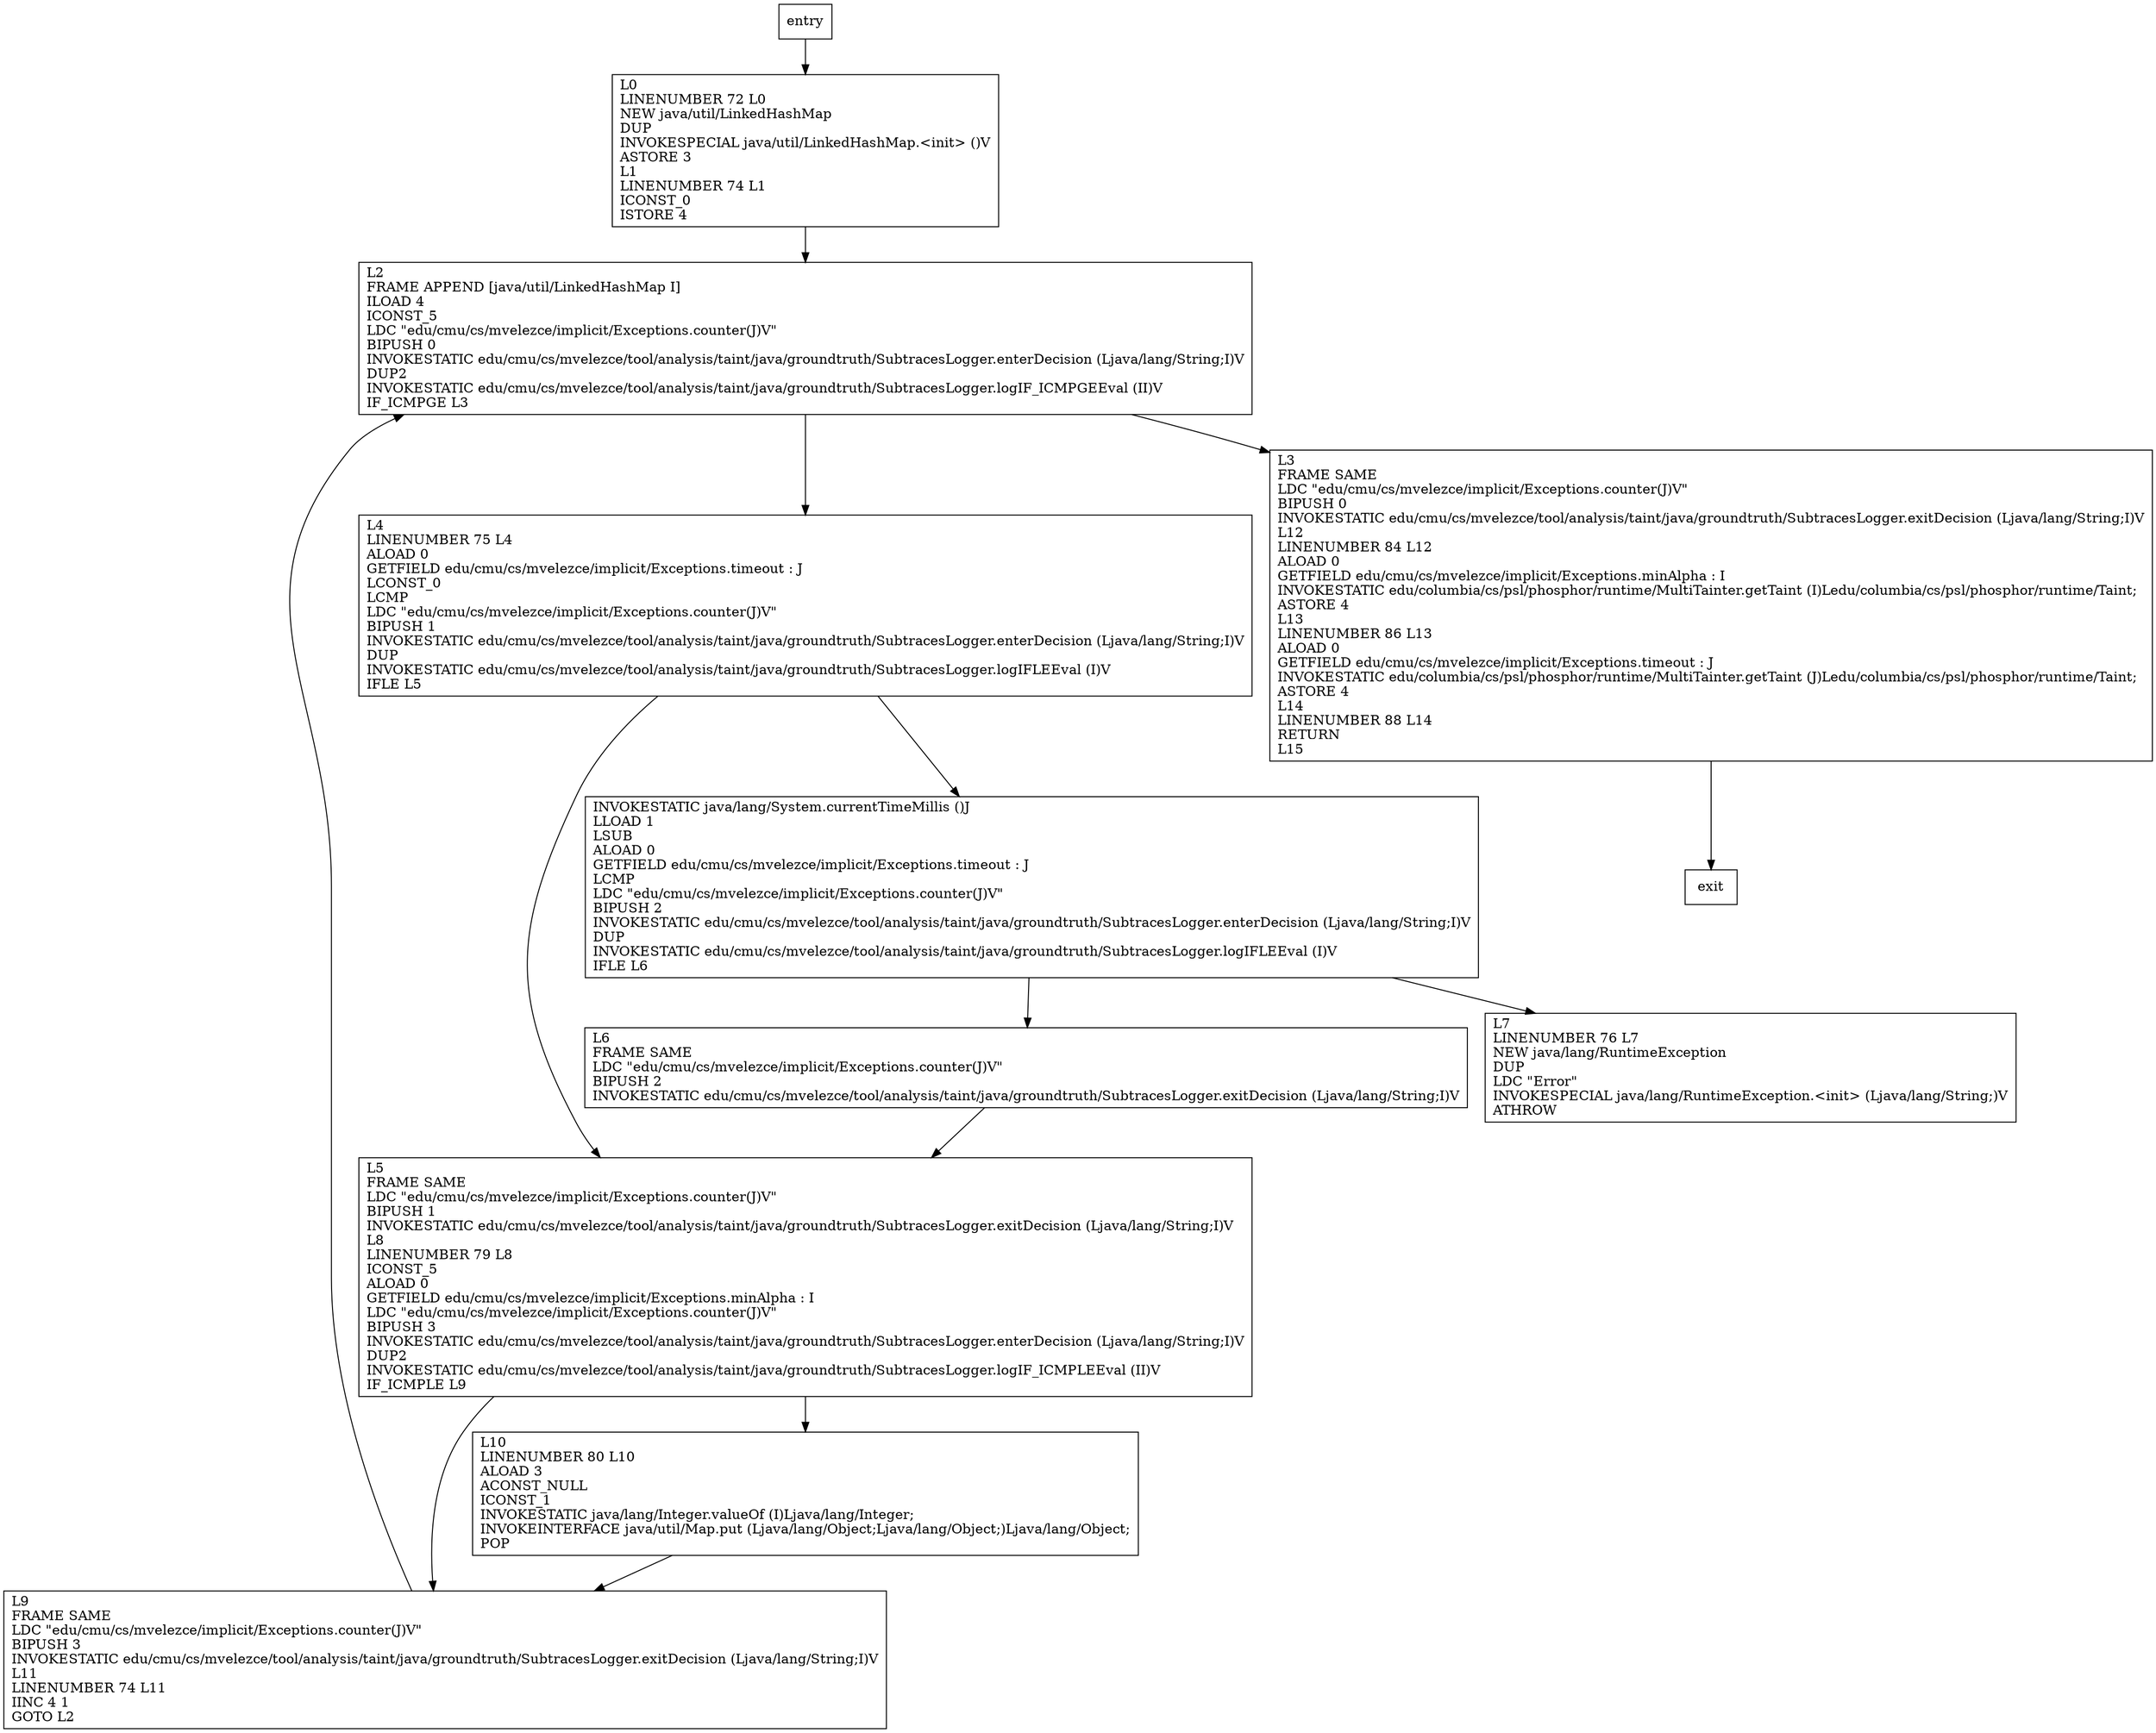 digraph counter {
node [shape=record];
917156673 [label="L0\lLINENUMBER 72 L0\lNEW java/util/LinkedHashMap\lDUP\lINVOKESPECIAL java/util/LinkedHashMap.\<init\> ()V\lASTORE 3\lL1\lLINENUMBER 74 L1\lICONST_0\lISTORE 4\l"];
1616839227 [label="L9\lFRAME SAME\lLDC \"edu/cmu/cs/mvelezce/implicit/Exceptions.counter(J)V\"\lBIPUSH 3\lINVOKESTATIC edu/cmu/cs/mvelezce/tool/analysis/taint/java/groundtruth/SubtracesLogger.exitDecision (Ljava/lang/String;I)V\lL11\lLINENUMBER 74 L11\lIINC 4 1\lGOTO L2\l"];
533998745 [label="L6\lFRAME SAME\lLDC \"edu/cmu/cs/mvelezce/implicit/Exceptions.counter(J)V\"\lBIPUSH 2\lINVOKESTATIC edu/cmu/cs/mvelezce/tool/analysis/taint/java/groundtruth/SubtracesLogger.exitDecision (Ljava/lang/String;I)V\l"];
1150143507 [label="L2\lFRAME APPEND [java/util/LinkedHashMap I]\lILOAD 4\lICONST_5\lLDC \"edu/cmu/cs/mvelezce/implicit/Exceptions.counter(J)V\"\lBIPUSH 0\lINVOKESTATIC edu/cmu/cs/mvelezce/tool/analysis/taint/java/groundtruth/SubtracesLogger.enterDecision (Ljava/lang/String;I)V\lDUP2\lINVOKESTATIC edu/cmu/cs/mvelezce/tool/analysis/taint/java/groundtruth/SubtracesLogger.logIF_ICMPGEEval (II)V\lIF_ICMPGE L3\l"];
2013856380 [label="L4\lLINENUMBER 75 L4\lALOAD 0\lGETFIELD edu/cmu/cs/mvelezce/implicit/Exceptions.timeout : J\lLCONST_0\lLCMP\lLDC \"edu/cmu/cs/mvelezce/implicit/Exceptions.counter(J)V\"\lBIPUSH 1\lINVOKESTATIC edu/cmu/cs/mvelezce/tool/analysis/taint/java/groundtruth/SubtracesLogger.enterDecision (Ljava/lang/String;I)V\lDUP\lINVOKESTATIC edu/cmu/cs/mvelezce/tool/analysis/taint/java/groundtruth/SubtracesLogger.logIFLEEval (I)V\lIFLE L5\l"];
1231872368 [label="L3\lFRAME SAME\lLDC \"edu/cmu/cs/mvelezce/implicit/Exceptions.counter(J)V\"\lBIPUSH 0\lINVOKESTATIC edu/cmu/cs/mvelezce/tool/analysis/taint/java/groundtruth/SubtracesLogger.exitDecision (Ljava/lang/String;I)V\lL12\lLINENUMBER 84 L12\lALOAD 0\lGETFIELD edu/cmu/cs/mvelezce/implicit/Exceptions.minAlpha : I\lINVOKESTATIC edu/columbia/cs/psl/phosphor/runtime/MultiTainter.getTaint (I)Ledu/columbia/cs/psl/phosphor/runtime/Taint;\lASTORE 4\lL13\lLINENUMBER 86 L13\lALOAD 0\lGETFIELD edu/cmu/cs/mvelezce/implicit/Exceptions.timeout : J\lINVOKESTATIC edu/columbia/cs/psl/phosphor/runtime/MultiTainter.getTaint (J)Ledu/columbia/cs/psl/phosphor/runtime/Taint;\lASTORE 4\lL14\lLINENUMBER 88 L14\lRETURN\lL15\l"];
805230589 [label="L7\lLINENUMBER 76 L7\lNEW java/lang/RuntimeException\lDUP\lLDC \"Error\"\lINVOKESPECIAL java/lang/RuntimeException.\<init\> (Ljava/lang/String;)V\lATHROW\l"];
823999659 [label="L5\lFRAME SAME\lLDC \"edu/cmu/cs/mvelezce/implicit/Exceptions.counter(J)V\"\lBIPUSH 1\lINVOKESTATIC edu/cmu/cs/mvelezce/tool/analysis/taint/java/groundtruth/SubtracesLogger.exitDecision (Ljava/lang/String;I)V\lL8\lLINENUMBER 79 L8\lICONST_5\lALOAD 0\lGETFIELD edu/cmu/cs/mvelezce/implicit/Exceptions.minAlpha : I\lLDC \"edu/cmu/cs/mvelezce/implicit/Exceptions.counter(J)V\"\lBIPUSH 3\lINVOKESTATIC edu/cmu/cs/mvelezce/tool/analysis/taint/java/groundtruth/SubtracesLogger.enterDecision (Ljava/lang/String;I)V\lDUP2\lINVOKESTATIC edu/cmu/cs/mvelezce/tool/analysis/taint/java/groundtruth/SubtracesLogger.logIF_ICMPLEEval (II)V\lIF_ICMPLE L9\l"];
956269311 [label="L10\lLINENUMBER 80 L10\lALOAD 3\lACONST_NULL\lICONST_1\lINVOKESTATIC java/lang/Integer.valueOf (I)Ljava/lang/Integer;\lINVOKEINTERFACE java/util/Map.put (Ljava/lang/Object;Ljava/lang/Object;)Ljava/lang/Object;\lPOP\l"];
458917511 [label="INVOKESTATIC java/lang/System.currentTimeMillis ()J\lLLOAD 1\lLSUB\lALOAD 0\lGETFIELD edu/cmu/cs/mvelezce/implicit/Exceptions.timeout : J\lLCMP\lLDC \"edu/cmu/cs/mvelezce/implicit/Exceptions.counter(J)V\"\lBIPUSH 2\lINVOKESTATIC edu/cmu/cs/mvelezce/tool/analysis/taint/java/groundtruth/SubtracesLogger.enterDecision (Ljava/lang/String;I)V\lDUP\lINVOKESTATIC edu/cmu/cs/mvelezce/tool/analysis/taint/java/groundtruth/SubtracesLogger.logIFLEEval (I)V\lIFLE L6\l"];
entry;
exit;
1616839227 -> 1150143507;
1150143507 -> 2013856380;
1150143507 -> 1231872368;
2013856380 -> 823999659;
2013856380 -> 458917511;
1231872368 -> exit;
823999659 -> 1616839227;
823999659 -> 956269311;
956269311 -> 1616839227;
entry -> 917156673;
917156673 -> 1150143507;
533998745 -> 823999659;
458917511 -> 533998745;
458917511 -> 805230589;
}
